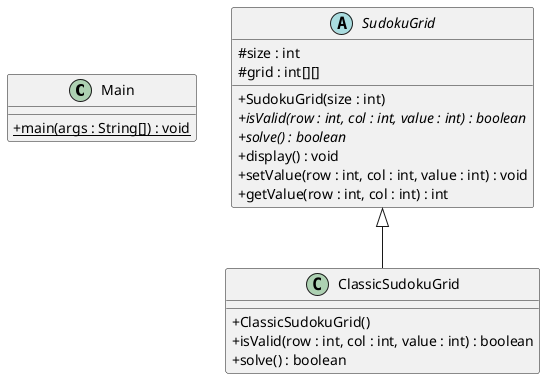 @startuml
skinparam classAttributeIconSize 0
'https://plantuml.com/class-diagram

class Main{
    + {static} main(args : String[]) : void
}

abstract class SudokuGrid{
    # size : int
    # grid : int[][]

    + SudokuGrid(size : int)
    + {abstract} isValid(row : int, col : int, value : int) : boolean
    + {abstract} solve() : boolean
    + display() : void
    + setValue(row : int, col : int, value : int) : void
    + getValue(row : int, col : int) : int
}

class ClassicSudokuGrid{
    + ClassicSudokuGrid()
    + isValid(row : int, col : int, value : int) : boolean
    + solve() : boolean
}

SudokuGrid <|-- ClassicSudokuGrid

@enduml